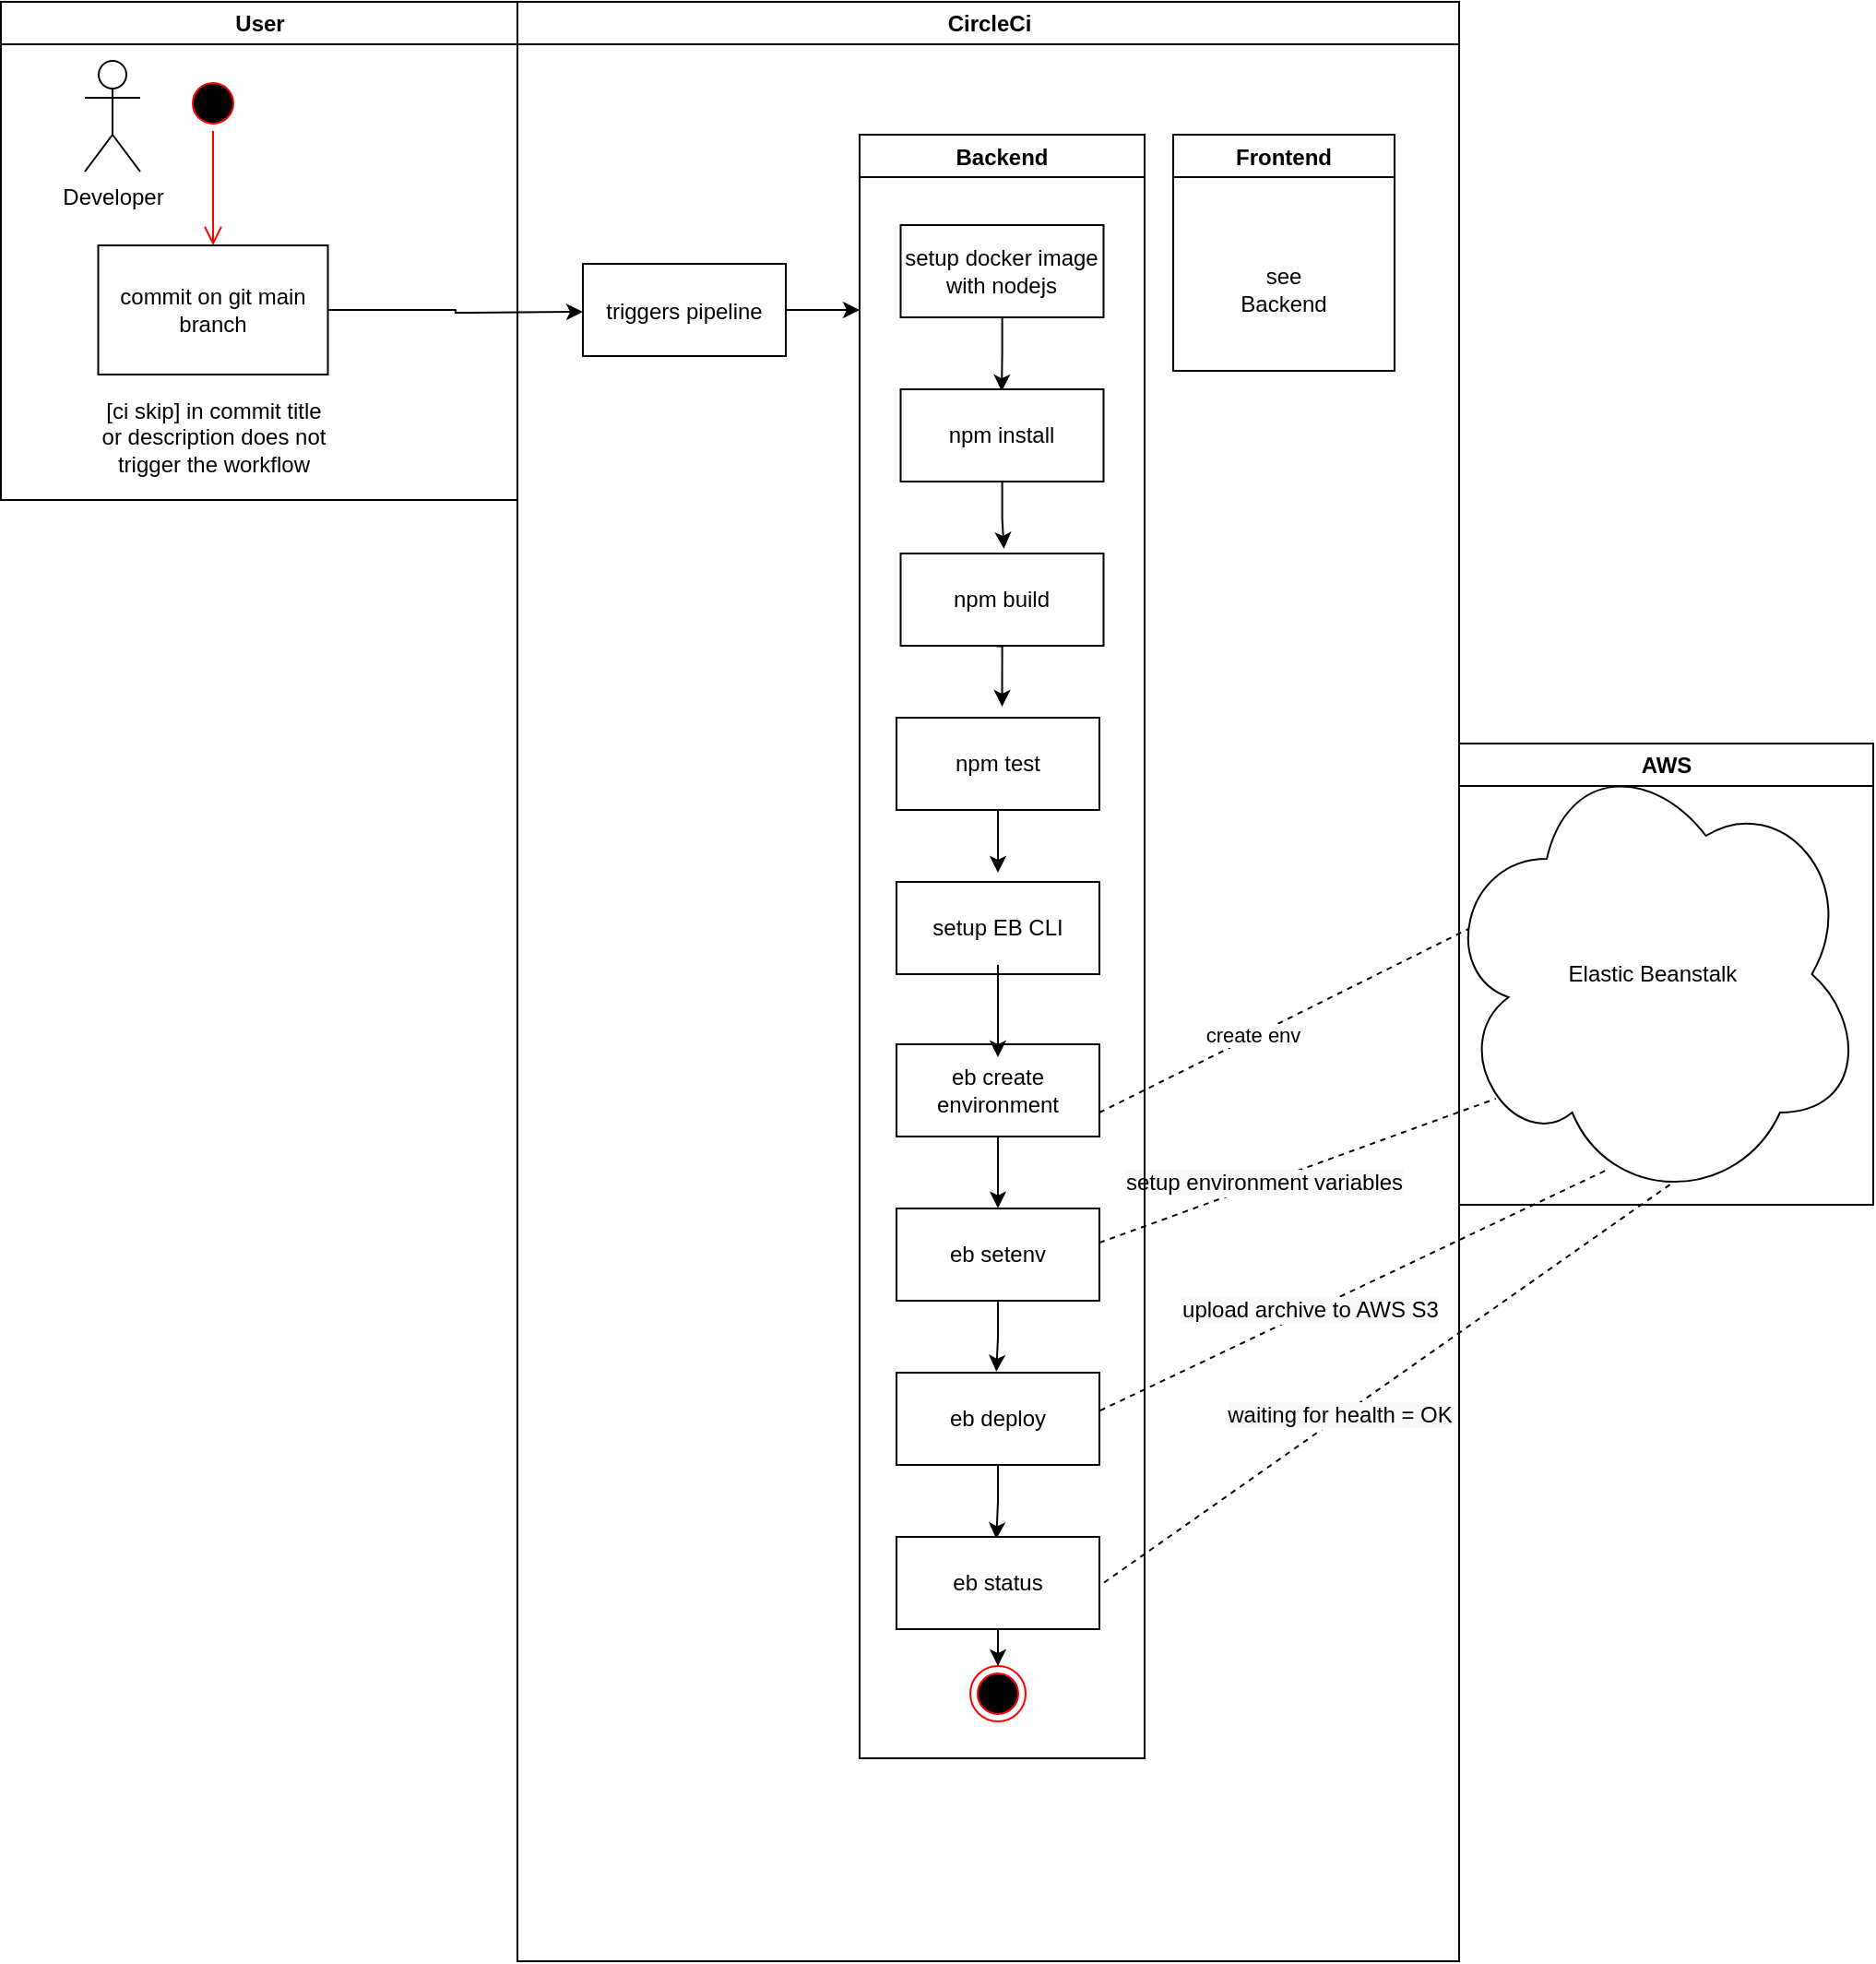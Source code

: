 <mxfile version="17.4.2" type="github">
  <diagram name="Page-1" id="e7e014a7-5840-1c2e-5031-d8a46d1fe8dd">
    <mxGraphModel dx="1736" dy="1054" grid="1" gridSize="10" guides="1" tooltips="1" connect="1" arrows="1" fold="1" page="1" pageScale="1" pageWidth="1169" pageHeight="826" background="none" math="0" shadow="0">
      <root>
        <mxCell id="0" />
        <mxCell id="1" parent="0" />
        <mxCell id="2" value="User" style="swimlane;whiteSpace=wrap;startSize=23;" parent="1" vertex="1">
          <mxGeometry x="164.5" y="128" width="280" height="270" as="geometry" />
        </mxCell>
        <mxCell id="5" value="" style="ellipse;shape=startState;fillColor=#000000;strokeColor=#ff0000;" parent="2" vertex="1">
          <mxGeometry x="100" y="40" width="30" height="30" as="geometry" />
        </mxCell>
        <mxCell id="6" value="" style="edgeStyle=elbowEdgeStyle;elbow=horizontal;verticalAlign=bottom;endArrow=open;endSize=8;strokeColor=#FF0000;endFill=1;rounded=0" parent="2" source="5" target="7" edge="1">
          <mxGeometry x="100" y="40" as="geometry">
            <mxPoint x="115" y="110" as="targetPoint" />
          </mxGeometry>
        </mxCell>
        <mxCell id="7" value="commit on git main branch" style="whiteSpace=wrap;" parent="2" vertex="1">
          <mxGeometry x="52.75" y="132" width="124.5" height="70" as="geometry" />
        </mxCell>
        <mxCell id="vLkMblUGu_zNVf7CvUI2-42" value="Developer" style="shape=umlActor;verticalLabelPosition=bottom;verticalAlign=top;html=1;outlineConnect=0;" vertex="1" parent="2">
          <mxGeometry x="45.5" y="32" width="30" height="60" as="geometry" />
        </mxCell>
        <mxCell id="vLkMblUGu_zNVf7CvUI2-43" value="[ci skip] in commit title or description does not trigger the workflow" style="text;html=1;strokeColor=none;fillColor=none;align=center;verticalAlign=middle;whiteSpace=wrap;rounded=0;" vertex="1" parent="2">
          <mxGeometry x="50.25" y="202" width="129.5" height="68" as="geometry" />
        </mxCell>
        <mxCell id="3" value="CircleCi" style="swimlane;whiteSpace=wrap" parent="1" vertex="1">
          <mxGeometry x="444.5" y="128" width="510.5" height="1062" as="geometry" />
        </mxCell>
        <mxCell id="vLkMblUGu_zNVf7CvUI2-47" style="edgeStyle=orthogonalEdgeStyle;rounded=0;orthogonalLoop=1;jettySize=auto;html=1;" edge="1" parent="3" source="15">
          <mxGeometry relative="1" as="geometry">
            <mxPoint x="185.5" y="167" as="targetPoint" />
          </mxGeometry>
        </mxCell>
        <mxCell id="15" value="triggers pipeline" style="" parent="3" vertex="1">
          <mxGeometry x="35.5" y="142" width="110" height="50" as="geometry" />
        </mxCell>
        <mxCell id="vLkMblUGu_zNVf7CvUI2-74" value="" style="edgeStyle=orthogonalEdgeStyle;rounded=0;orthogonalLoop=1;jettySize=auto;html=1;" edge="1" parent="3" source="vLkMblUGu_zNVf7CvUI2-71">
          <mxGeometry relative="1" as="geometry">
            <mxPoint x="260.5" y="472" as="targetPoint" />
          </mxGeometry>
        </mxCell>
        <mxCell id="vLkMblUGu_zNVf7CvUI2-71" value="npm test" style="whiteSpace=wrap;" vertex="1" parent="3">
          <mxGeometry x="205.5" y="388" width="110" height="50" as="geometry" />
        </mxCell>
        <mxCell id="vLkMblUGu_zNVf7CvUI2-73" value="setup EB CLI" style="whiteSpace=wrap;fillColor=rgb(255, 255, 255);strokeColor=rgb(0, 0, 0);fontColor=rgb(0, 0, 0);" vertex="1" parent="3">
          <mxGeometry x="205.5" y="477" width="110" height="50" as="geometry" />
        </mxCell>
        <mxCell id="vLkMblUGu_zNVf7CvUI2-97" value="" style="endArrow=none;dashed=1;html=1;rounded=0;entryX=0.07;entryY=0.4;entryDx=0;entryDy=0;entryPerimeter=0;" edge="1" parent="3" target="vLkMblUGu_zNVf7CvUI2-102">
          <mxGeometry width="50" height="50" relative="1" as="geometry">
            <mxPoint x="315.5" y="602" as="sourcePoint" />
            <mxPoint x="555.5" y="562" as="targetPoint" />
          </mxGeometry>
        </mxCell>
        <mxCell id="vLkMblUGu_zNVf7CvUI2-98" value="create env" style="edgeLabel;html=1;align=center;verticalAlign=middle;resizable=0;points=[];" vertex="1" connectable="0" parent="vLkMblUGu_zNVf7CvUI2-97">
          <mxGeometry x="-0.174" y="1" relative="1" as="geometry">
            <mxPoint as="offset" />
          </mxGeometry>
        </mxCell>
        <mxCell id="vLkMblUGu_zNVf7CvUI2-104" value="" style="endArrow=none;dashed=1;html=1;rounded=0;exitX=1.003;exitY=0.411;exitDx=0;exitDy=0;exitPerimeter=0;entryX=0.13;entryY=0.77;entryDx=0;entryDy=0;entryPerimeter=0;" edge="1" parent="3" target="vLkMblUGu_zNVf7CvUI2-102">
          <mxGeometry width="50" height="50" relative="1" as="geometry">
            <mxPoint x="315.5" y="672.55" as="sourcePoint" />
            <mxPoint x="505.17" y="582" as="targetPoint" />
          </mxGeometry>
        </mxCell>
        <mxCell id="vLkMblUGu_zNVf7CvUI2-105" value="&lt;span style=&quot;font-size: 12px ; background-color: rgb(248 , 249 , 250)&quot;&gt;setup environment variables&lt;/span&gt;" style="edgeLabel;html=1;align=center;verticalAlign=middle;resizable=0;points=[];" vertex="1" connectable="0" parent="vLkMblUGu_zNVf7CvUI2-104">
          <mxGeometry x="-0.174" y="1" relative="1" as="geometry">
            <mxPoint as="offset" />
          </mxGeometry>
        </mxCell>
        <mxCell id="vLkMblUGu_zNVf7CvUI2-122" value="Frontend" style="swimlane;" vertex="1" parent="3">
          <mxGeometry x="355.5" y="72" width="120" height="128" as="geometry" />
        </mxCell>
        <mxCell id="vLkMblUGu_zNVf7CvUI2-123" value="see Backend" style="text;html=1;strokeColor=none;fillColor=none;align=center;verticalAlign=middle;whiteSpace=wrap;rounded=0;" vertex="1" parent="vLkMblUGu_zNVf7CvUI2-122">
          <mxGeometry x="30" y="69" width="60" height="30" as="geometry" />
        </mxCell>
        <mxCell id="4" value="AWS" style="swimlane;whiteSpace=wrap" parent="1" vertex="1">
          <mxGeometry x="955" y="530" width="224.5" height="250" as="geometry" />
        </mxCell>
        <mxCell id="vLkMblUGu_zNVf7CvUI2-102" value="Elastic Beanstalk" style="ellipse;shape=cloud;whiteSpace=wrap;html=1;" vertex="1" parent="4">
          <mxGeometry x="-10" width="230" height="250" as="geometry" />
        </mxCell>
        <mxCell id="vLkMblUGu_zNVf7CvUI2-44" style="edgeStyle=orthogonalEdgeStyle;rounded=0;orthogonalLoop=1;jettySize=auto;html=1;" edge="1" parent="1" source="7">
          <mxGeometry relative="1" as="geometry">
            <mxPoint x="480" y="296" as="targetPoint" />
          </mxGeometry>
        </mxCell>
        <mxCell id="vLkMblUGu_zNVf7CvUI2-62" value="Backend" style="swimlane;" vertex="1" parent="1">
          <mxGeometry x="630" y="200" width="154.5" height="880" as="geometry" />
        </mxCell>
        <mxCell id="vLkMblUGu_zNVf7CvUI2-63" value="" style="edgeStyle=orthogonalEdgeStyle;rounded=0;orthogonalLoop=1;jettySize=auto;html=1;entryX=0.498;entryY=0.02;entryDx=0;entryDy=0;entryPerimeter=0;" edge="1" parent="vLkMblUGu_zNVf7CvUI2-62" source="vLkMblUGu_zNVf7CvUI2-64" target="vLkMblUGu_zNVf7CvUI2-65">
          <mxGeometry relative="1" as="geometry">
            <mxPoint x="77" y="130" as="targetPoint" />
          </mxGeometry>
        </mxCell>
        <mxCell id="vLkMblUGu_zNVf7CvUI2-64" value="setup docker image with nodejs" style="whiteSpace=wrap;" vertex="1" parent="vLkMblUGu_zNVf7CvUI2-62">
          <mxGeometry x="22.25" y="49" width="110" height="50" as="geometry" />
        </mxCell>
        <mxCell id="vLkMblUGu_zNVf7CvUI2-70" style="edgeStyle=orthogonalEdgeStyle;rounded=0;orthogonalLoop=1;jettySize=auto;html=1;entryX=0.509;entryY=-0.051;entryDx=0;entryDy=0;entryPerimeter=0;" edge="1" parent="vLkMblUGu_zNVf7CvUI2-62" source="vLkMblUGu_zNVf7CvUI2-65" target="vLkMblUGu_zNVf7CvUI2-66">
          <mxGeometry relative="1" as="geometry" />
        </mxCell>
        <mxCell id="vLkMblUGu_zNVf7CvUI2-65" value="npm install" style="whiteSpace=wrap;" vertex="1" parent="vLkMblUGu_zNVf7CvUI2-62">
          <mxGeometry x="22.25" y="138" width="110" height="50" as="geometry" />
        </mxCell>
        <mxCell id="vLkMblUGu_zNVf7CvUI2-66" value="npm build" style="whiteSpace=wrap;" vertex="1" parent="vLkMblUGu_zNVf7CvUI2-62">
          <mxGeometry x="22.25" y="227" width="110" height="50" as="geometry" />
        </mxCell>
        <mxCell id="vLkMblUGu_zNVf7CvUI2-90" value="" style="edgeStyle=orthogonalEdgeStyle;rounded=0;orthogonalLoop=1;jettySize=auto;html=1;entryX=0.5;entryY=-0.003;entryDx=0;entryDy=0;entryPerimeter=0;" edge="1" parent="vLkMblUGu_zNVf7CvUI2-62" source="vLkMblUGu_zNVf7CvUI2-81" target="vLkMblUGu_zNVf7CvUI2-103">
          <mxGeometry relative="1" as="geometry" />
        </mxCell>
        <mxCell id="vLkMblUGu_zNVf7CvUI2-81" value="eb create environment" style="whiteSpace=wrap;fillColor=rgb(255, 255, 255);strokeColor=rgb(0, 0, 0);fontColor=rgb(0, 0, 0);" vertex="1" parent="vLkMblUGu_zNVf7CvUI2-62">
          <mxGeometry x="20" y="493" width="110" height="50" as="geometry" />
        </mxCell>
        <mxCell id="vLkMblUGu_zNVf7CvUI2-92" value="" style="edgeStyle=orthogonalEdgeStyle;rounded=0;orthogonalLoop=1;jettySize=auto;html=1;entryX=0.492;entryY=0.023;entryDx=0;entryDy=0;entryPerimeter=0;" edge="1" parent="vLkMblUGu_zNVf7CvUI2-62" source="vLkMblUGu_zNVf7CvUI2-89" target="vLkMblUGu_zNVf7CvUI2-91">
          <mxGeometry relative="1" as="geometry" />
        </mxCell>
        <mxCell id="vLkMblUGu_zNVf7CvUI2-89" value="eb deploy" style="whiteSpace=wrap;fillColor=rgb(255, 255, 255);strokeColor=rgb(0, 0, 0);fontColor=rgb(0, 0, 0);" vertex="1" parent="vLkMblUGu_zNVf7CvUI2-62">
          <mxGeometry x="20" y="671" width="110" height="50" as="geometry" />
        </mxCell>
        <mxCell id="vLkMblUGu_zNVf7CvUI2-124" style="edgeStyle=orthogonalEdgeStyle;rounded=0;orthogonalLoop=1;jettySize=auto;html=1;entryX=0.5;entryY=0;entryDx=0;entryDy=0;" edge="1" parent="vLkMblUGu_zNVf7CvUI2-62" source="vLkMblUGu_zNVf7CvUI2-91" target="38">
          <mxGeometry relative="1" as="geometry" />
        </mxCell>
        <mxCell id="vLkMblUGu_zNVf7CvUI2-91" value="eb status" style="whiteSpace=wrap;fillColor=rgb(255, 255, 255);strokeColor=rgb(0, 0, 0);fontColor=rgb(0, 0, 0);" vertex="1" parent="vLkMblUGu_zNVf7CvUI2-62">
          <mxGeometry x="20" y="760" width="110" height="50" as="geometry" />
        </mxCell>
        <mxCell id="vLkMblUGu_zNVf7CvUI2-125" style="edgeStyle=orthogonalEdgeStyle;rounded=0;orthogonalLoop=1;jettySize=auto;html=1;entryX=0.492;entryY=-0.012;entryDx=0;entryDy=0;entryPerimeter=0;" edge="1" parent="vLkMblUGu_zNVf7CvUI2-62" source="vLkMblUGu_zNVf7CvUI2-103" target="vLkMblUGu_zNVf7CvUI2-89">
          <mxGeometry relative="1" as="geometry" />
        </mxCell>
        <mxCell id="vLkMblUGu_zNVf7CvUI2-103" value="eb setenv" style="whiteSpace=wrap;fillColor=rgb(255, 255, 255);strokeColor=rgb(0, 0, 0);fontColor=rgb(0, 0, 0);" vertex="1" parent="vLkMblUGu_zNVf7CvUI2-62">
          <mxGeometry x="20" y="582" width="110" height="50" as="geometry" />
        </mxCell>
        <mxCell id="38" value="" style="ellipse;shape=endState;fillColor=#000000;strokeColor=#ff0000" parent="vLkMblUGu_zNVf7CvUI2-62" vertex="1">
          <mxGeometry x="60" y="830" width="30" height="30" as="geometry" />
        </mxCell>
        <mxCell id="vLkMblUGu_zNVf7CvUI2-72" style="edgeStyle=orthogonalEdgeStyle;rounded=0;orthogonalLoop=1;jettySize=auto;html=1;exitX=0.474;exitY=1.005;exitDx=0;exitDy=0;exitPerimeter=0;" edge="1" parent="1" source="vLkMblUGu_zNVf7CvUI2-66">
          <mxGeometry relative="1" as="geometry">
            <mxPoint x="707.25" y="510.0" as="targetPoint" />
          </mxGeometry>
        </mxCell>
        <mxCell id="vLkMblUGu_zNVf7CvUI2-85" style="edgeStyle=orthogonalEdgeStyle;rounded=0;orthogonalLoop=1;jettySize=auto;html=1;" edge="1" parent="1">
          <mxGeometry relative="1" as="geometry">
            <mxPoint x="705" y="650" as="sourcePoint" />
            <mxPoint x="705" y="700" as="targetPoint" />
            <Array as="points" />
          </mxGeometry>
        </mxCell>
        <mxCell id="vLkMblUGu_zNVf7CvUI2-99" value="" style="endArrow=none;dashed=1;html=1;rounded=0;exitX=1.003;exitY=0.411;exitDx=0;exitDy=0;exitPerimeter=0;entryX=0.395;entryY=0.923;entryDx=0;entryDy=0;entryPerimeter=0;" edge="1" parent="1" source="vLkMblUGu_zNVf7CvUI2-89" target="vLkMblUGu_zNVf7CvUI2-102">
          <mxGeometry width="50" height="50" relative="1" as="geometry">
            <mxPoint x="770" y="740" as="sourcePoint" />
            <mxPoint x="950" y="760" as="targetPoint" />
          </mxGeometry>
        </mxCell>
        <mxCell id="vLkMblUGu_zNVf7CvUI2-100" value="&lt;span style=&quot;font-size: 12px ; background-color: rgb(248 , 249 , 250)&quot;&gt;upload archive to AWS S3&lt;/span&gt;" style="edgeLabel;html=1;align=center;verticalAlign=middle;resizable=0;points=[];" vertex="1" connectable="0" parent="vLkMblUGu_zNVf7CvUI2-99">
          <mxGeometry x="-0.174" y="1" relative="1" as="geometry">
            <mxPoint as="offset" />
          </mxGeometry>
        </mxCell>
        <mxCell id="vLkMblUGu_zNVf7CvUI2-106" value="" style="endArrow=none;dashed=1;html=1;rounded=0;exitX=1.023;exitY=0.495;exitDx=0;exitDy=0;exitPerimeter=0;entryX=0.55;entryY=0.95;entryDx=0;entryDy=0;entryPerimeter=0;" edge="1" parent="1" source="vLkMblUGu_zNVf7CvUI2-91" target="vLkMblUGu_zNVf7CvUI2-102">
          <mxGeometry width="50" height="50" relative="1" as="geometry">
            <mxPoint x="770.33" y="870.55" as="sourcePoint" />
            <mxPoint x="960" y="770" as="targetPoint" />
          </mxGeometry>
        </mxCell>
        <mxCell id="vLkMblUGu_zNVf7CvUI2-107" value="&lt;span style=&quot;font-size: 12px ; background-color: rgb(248 , 249 , 250)&quot;&gt;waiting for health = OK&lt;/span&gt;" style="edgeLabel;html=1;align=center;verticalAlign=middle;resizable=0;points=[];" vertex="1" connectable="0" parent="vLkMblUGu_zNVf7CvUI2-106">
          <mxGeometry x="-0.174" y="1" relative="1" as="geometry">
            <mxPoint as="offset" />
          </mxGeometry>
        </mxCell>
      </root>
    </mxGraphModel>
  </diagram>
</mxfile>
